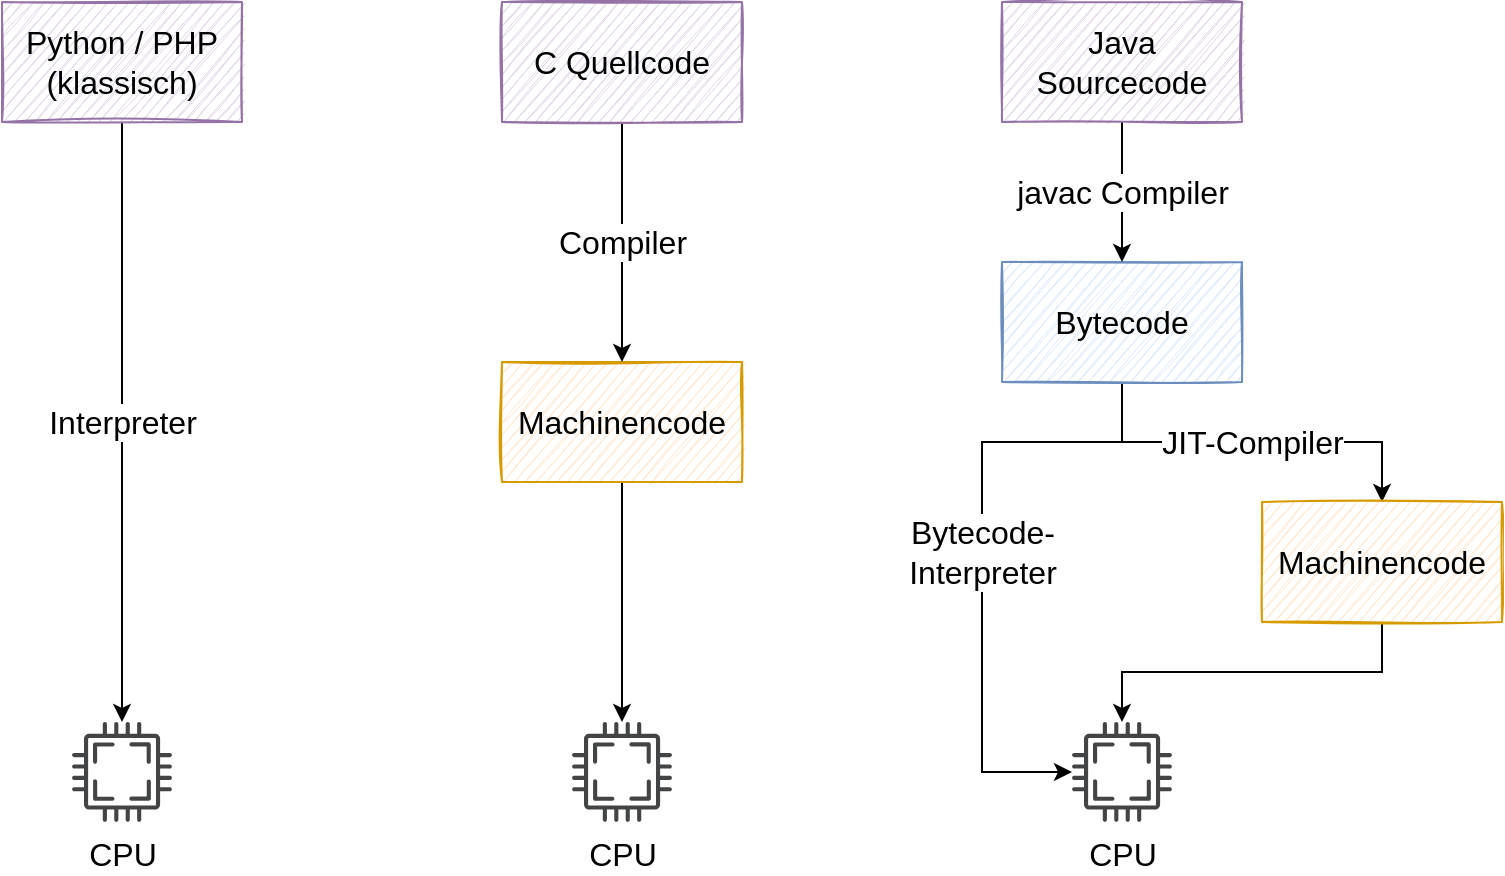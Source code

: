 <mxfile version="20.0.1" type="github">
  <diagram id="bkeCw8k-gttlSstKwu0c" name="Page-1">
    <mxGraphModel dx="964" dy="805" grid="1" gridSize="10" guides="1" tooltips="1" connect="1" arrows="1" fold="1" page="1" pageScale="1" pageWidth="827" pageHeight="1169" math="0" shadow="0">
      <root>
        <mxCell id="0" />
        <mxCell id="1" parent="0" />
        <mxCell id="R6XTG78PX4AQXP1k42IL-11" style="edgeStyle=orthogonalEdgeStyle;rounded=0;orthogonalLoop=1;jettySize=auto;html=1;exitX=0.5;exitY=1;exitDx=0;exitDy=0;fontSize=16;" edge="1" parent="1" source="R6XTG78PX4AQXP1k42IL-2" target="R6XTG78PX4AQXP1k42IL-7">
          <mxGeometry relative="1" as="geometry" />
        </mxCell>
        <mxCell id="R6XTG78PX4AQXP1k42IL-2" value="Machinencode" style="rounded=0;whiteSpace=wrap;html=1;sketch=1;fillColor=#ffe6cc;strokeColor=#d79b00;fontSize=16;" vertex="1" parent="1">
          <mxGeometry x="292" y="330" width="120" height="60" as="geometry" />
        </mxCell>
        <mxCell id="R6XTG78PX4AQXP1k42IL-16" value="JIT-Compiler" style="edgeStyle=orthogonalEdgeStyle;rounded=0;orthogonalLoop=1;jettySize=auto;html=1;exitX=0.5;exitY=1;exitDx=0;exitDy=0;entryX=0.5;entryY=0;entryDx=0;entryDy=0;fontSize=16;" edge="1" parent="1" source="R6XTG78PX4AQXP1k42IL-3" target="R6XTG78PX4AQXP1k42IL-15">
          <mxGeometry relative="1" as="geometry">
            <Array as="points">
              <mxPoint x="602" y="370" />
              <mxPoint x="732" y="370" />
            </Array>
          </mxGeometry>
        </mxCell>
        <mxCell id="R6XTG78PX4AQXP1k42IL-19" value="Bytecode-&lt;br&gt;Interpreter" style="edgeStyle=orthogonalEdgeStyle;rounded=0;orthogonalLoop=1;jettySize=auto;html=1;exitX=0.5;exitY=1;exitDx=0;exitDy=0;fontSize=16;" edge="1" parent="1" source="R6XTG78PX4AQXP1k42IL-3" target="R6XTG78PX4AQXP1k42IL-14">
          <mxGeometry relative="1" as="geometry">
            <mxPoint x="532" y="440" as="targetPoint" />
            <Array as="points">
              <mxPoint x="602" y="370" />
              <mxPoint x="532" y="370" />
              <mxPoint x="532" y="535" />
            </Array>
          </mxGeometry>
        </mxCell>
        <mxCell id="R6XTG78PX4AQXP1k42IL-3" value="Bytecode" style="rounded=0;whiteSpace=wrap;html=1;sketch=1;fillColor=#dae8fc;strokeColor=#6c8ebf;fontSize=16;" vertex="1" parent="1">
          <mxGeometry x="542" y="280" width="120" height="60" as="geometry" />
        </mxCell>
        <mxCell id="R6XTG78PX4AQXP1k42IL-9" value="Compiler" style="edgeStyle=orthogonalEdgeStyle;rounded=0;orthogonalLoop=1;jettySize=auto;html=1;exitX=0.5;exitY=1;exitDx=0;exitDy=0;entryX=0.5;entryY=0;entryDx=0;entryDy=0;fontSize=16;" edge="1" parent="1" source="R6XTG78PX4AQXP1k42IL-4" target="R6XTG78PX4AQXP1k42IL-2">
          <mxGeometry relative="1" as="geometry" />
        </mxCell>
        <mxCell id="R6XTG78PX4AQXP1k42IL-4" value="C Quellcode" style="rounded=0;whiteSpace=wrap;html=1;sketch=1;fillColor=#e1d5e7;strokeColor=#9673a6;fontSize=16;" vertex="1" parent="1">
          <mxGeometry x="292" y="150" width="120" height="60" as="geometry" />
        </mxCell>
        <mxCell id="R6XTG78PX4AQXP1k42IL-7" value="CPU" style="sketch=0;pointerEvents=1;shadow=0;dashed=0;html=1;strokeColor=none;fillColor=#434445;aspect=fixed;labelPosition=center;verticalLabelPosition=bottom;verticalAlign=top;align=center;outlineConnect=0;shape=mxgraph.vvd.cpu;fontSize=16;" vertex="1" parent="1">
          <mxGeometry x="327" y="510" width="50" height="50" as="geometry" />
        </mxCell>
        <mxCell id="R6XTG78PX4AQXP1k42IL-13" value="javac Compiler" style="edgeStyle=orthogonalEdgeStyle;rounded=0;orthogonalLoop=1;jettySize=auto;html=1;exitX=0.5;exitY=1;exitDx=0;exitDy=0;fontSize=16;" edge="1" parent="1" source="R6XTG78PX4AQXP1k42IL-12" target="R6XTG78PX4AQXP1k42IL-3">
          <mxGeometry relative="1" as="geometry" />
        </mxCell>
        <mxCell id="R6XTG78PX4AQXP1k42IL-12" value="Java Sourcecode" style="rounded=0;whiteSpace=wrap;html=1;sketch=1;fillColor=#e1d5e7;strokeColor=#9673a6;fontSize=16;" vertex="1" parent="1">
          <mxGeometry x="542" y="150" width="120" height="60" as="geometry" />
        </mxCell>
        <mxCell id="R6XTG78PX4AQXP1k42IL-14" value="CPU" style="sketch=0;pointerEvents=1;shadow=0;dashed=0;html=1;strokeColor=none;fillColor=#434445;aspect=fixed;labelPosition=center;verticalLabelPosition=bottom;verticalAlign=top;align=center;outlineConnect=0;shape=mxgraph.vvd.cpu;fontSize=16;" vertex="1" parent="1">
          <mxGeometry x="577" y="510" width="50" height="50" as="geometry" />
        </mxCell>
        <mxCell id="R6XTG78PX4AQXP1k42IL-17" style="edgeStyle=orthogonalEdgeStyle;rounded=0;orthogonalLoop=1;jettySize=auto;html=1;exitX=0.5;exitY=1;exitDx=0;exitDy=0;fontSize=16;" edge="1" parent="1" source="R6XTG78PX4AQXP1k42IL-15" target="R6XTG78PX4AQXP1k42IL-14">
          <mxGeometry relative="1" as="geometry" />
        </mxCell>
        <mxCell id="R6XTG78PX4AQXP1k42IL-15" value="Machinencode" style="rounded=0;whiteSpace=wrap;html=1;sketch=1;fillColor=#ffe6cc;strokeColor=#d79b00;fontSize=16;" vertex="1" parent="1">
          <mxGeometry x="672" y="400" width="120" height="60" as="geometry" />
        </mxCell>
        <mxCell id="R6XTG78PX4AQXP1k42IL-22" value="Interpreter" style="edgeStyle=orthogonalEdgeStyle;rounded=0;orthogonalLoop=1;jettySize=auto;html=1;exitX=0.5;exitY=1;exitDx=0;exitDy=0;fontSize=16;" edge="1" parent="1" source="R6XTG78PX4AQXP1k42IL-20" target="R6XTG78PX4AQXP1k42IL-21">
          <mxGeometry relative="1" as="geometry" />
        </mxCell>
        <mxCell id="R6XTG78PX4AQXP1k42IL-20" value="Python / PHP&lt;br&gt;(klassisch)" style="rounded=0;whiteSpace=wrap;html=1;sketch=1;fillColor=#e1d5e7;strokeColor=#9673a6;fontSize=16;" vertex="1" parent="1">
          <mxGeometry x="42" y="150" width="120" height="60" as="geometry" />
        </mxCell>
        <mxCell id="R6XTG78PX4AQXP1k42IL-21" value="CPU" style="sketch=0;pointerEvents=1;shadow=0;dashed=0;html=1;strokeColor=none;fillColor=#434445;aspect=fixed;labelPosition=center;verticalLabelPosition=bottom;verticalAlign=top;align=center;outlineConnect=0;shape=mxgraph.vvd.cpu;fontSize=16;" vertex="1" parent="1">
          <mxGeometry x="77" y="510" width="50" height="50" as="geometry" />
        </mxCell>
      </root>
    </mxGraphModel>
  </diagram>
</mxfile>
